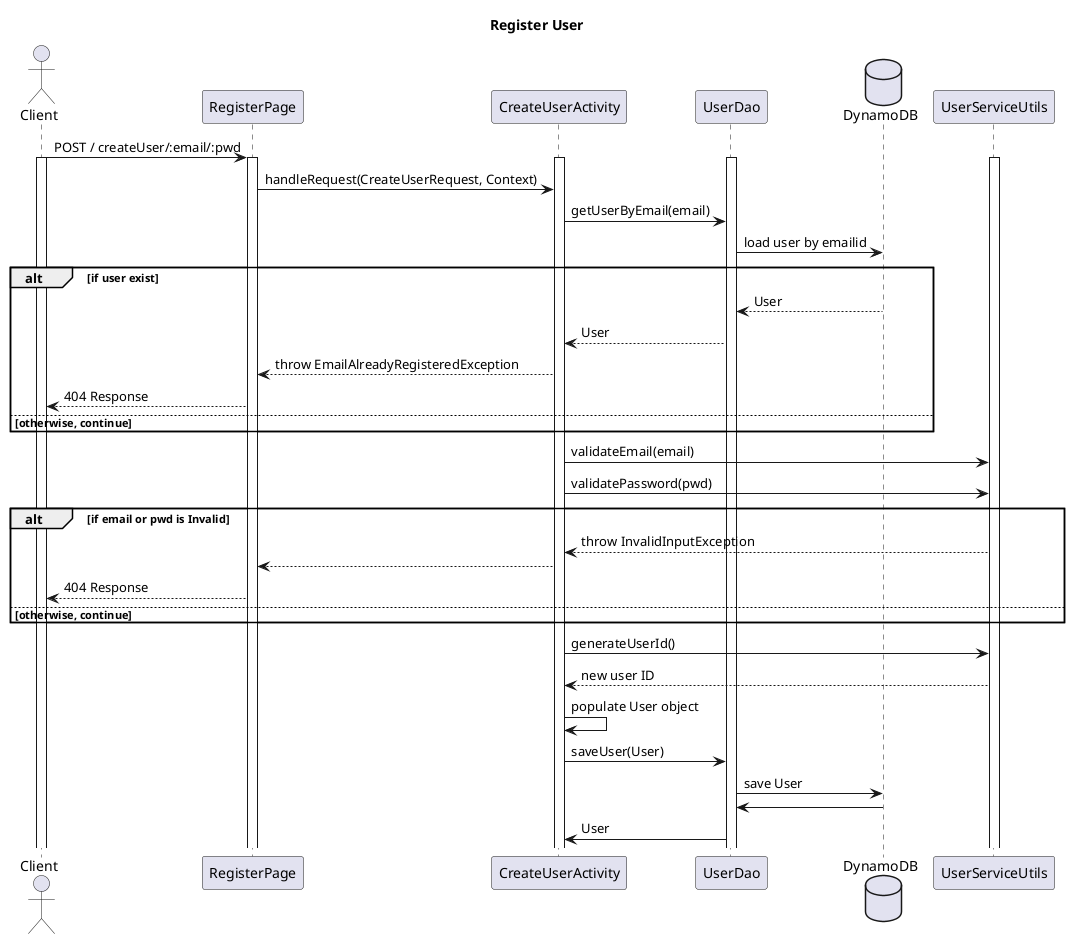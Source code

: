 @startuml
title Register User

actor Client
participant RegisterPage
participant CreateUserActivity
participant UserDao
database DynamoDB

Client -> RegisterPage : POST / createUser/:email/:pwd
activate Client
activate RegisterPage
activate CreateUserActivity
activate UserServiceUtils
activate UserDao
RegisterPage -> CreateUserActivity:  handleRequest(CreateUserRequest, Context)
CreateUserActivity -> UserDao : getUserByEmail(email)
UserDao -> DynamoDB : load user by emailid
alt if user exist
    UserDao <-- DynamoDB : User
    CreateUserActivity <-- UserDao : User
    RegisterPage <-- CreateUserActivity : throw EmailAlreadyRegisteredException
    Client <-- RegisterPage : 404 Response
else otherwise, continue
end
CreateUserActivity -> UserServiceUtils : validateEmail(email)
CreateUserActivity -> UserServiceUtils : validatePassword(pwd)
alt if email or pwd is Invalid
    CreateUserActivity <-- UserServiceUtils : throw InvalidInputException
    RegisterPage <-- CreateUserActivity
    Client <-- RegisterPage : 404 Response
else otherwise, continue
end
CreateUserActivity -> UserServiceUtils : generateUserId()
CreateUserActivity <-- UserServiceUtils : new user ID

CreateUserActivity -> CreateUserActivity : populate User object
CreateUserActivity -> UserDao : saveUser(User)
UserDao -> DynamoDB : save User
UserDao <- DynamoDB
CreateUserActivity <- UserDao : User




@enduml